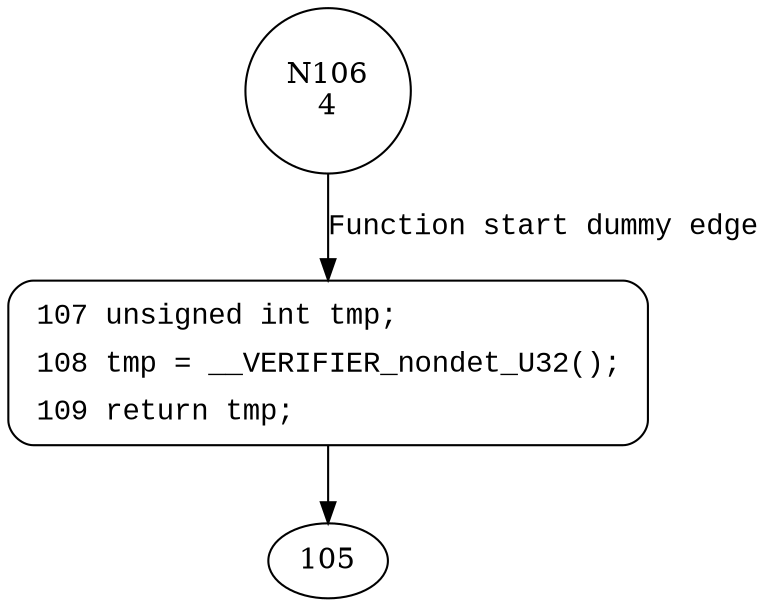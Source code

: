 digraph ecrobot_get_battery_voltage {
106 [shape="circle" label="N106\n4"]
107 [shape="circle" label="N107\n3"]
107 [style="filled,bold" penwidth="1" fillcolor="white" fontname="Courier New" shape="Mrecord" label=<<table border="0" cellborder="0" cellpadding="3" bgcolor="white"><tr><td align="right">107</td><td align="left">unsigned int tmp;</td></tr><tr><td align="right">108</td><td align="left">tmp = __VERIFIER_nondet_U32();</td></tr><tr><td align="right">109</td><td align="left">return tmp;</td></tr></table>>]
107 -> 105[label=""]
106 -> 107 [label="Function start dummy edge" fontname="Courier New"]
}
